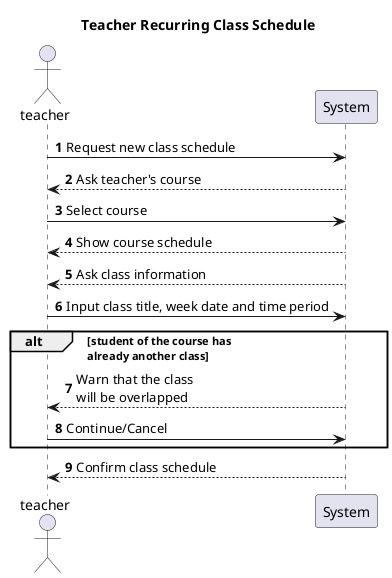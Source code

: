 @startuml
'https://plantuml.com/sequence-diagram
title Teacher Recurring Class Schedule
autonumber

actor teacher
participant System

teacher -> System: Request new class schedule
System --> teacher : Ask teacher's course
teacher -> System : Select course
System --> teacher : Show course schedule
System --> teacher : Ask class information
teacher -> System: Input class title, week date and time period
alt student of the course has\nalready another class
System --> teacher: Warn that the class\nwill be overlapped
teacher -> System: Continue/Cancel
end alt
System --> teacher: Confirm class schedule

@enduml